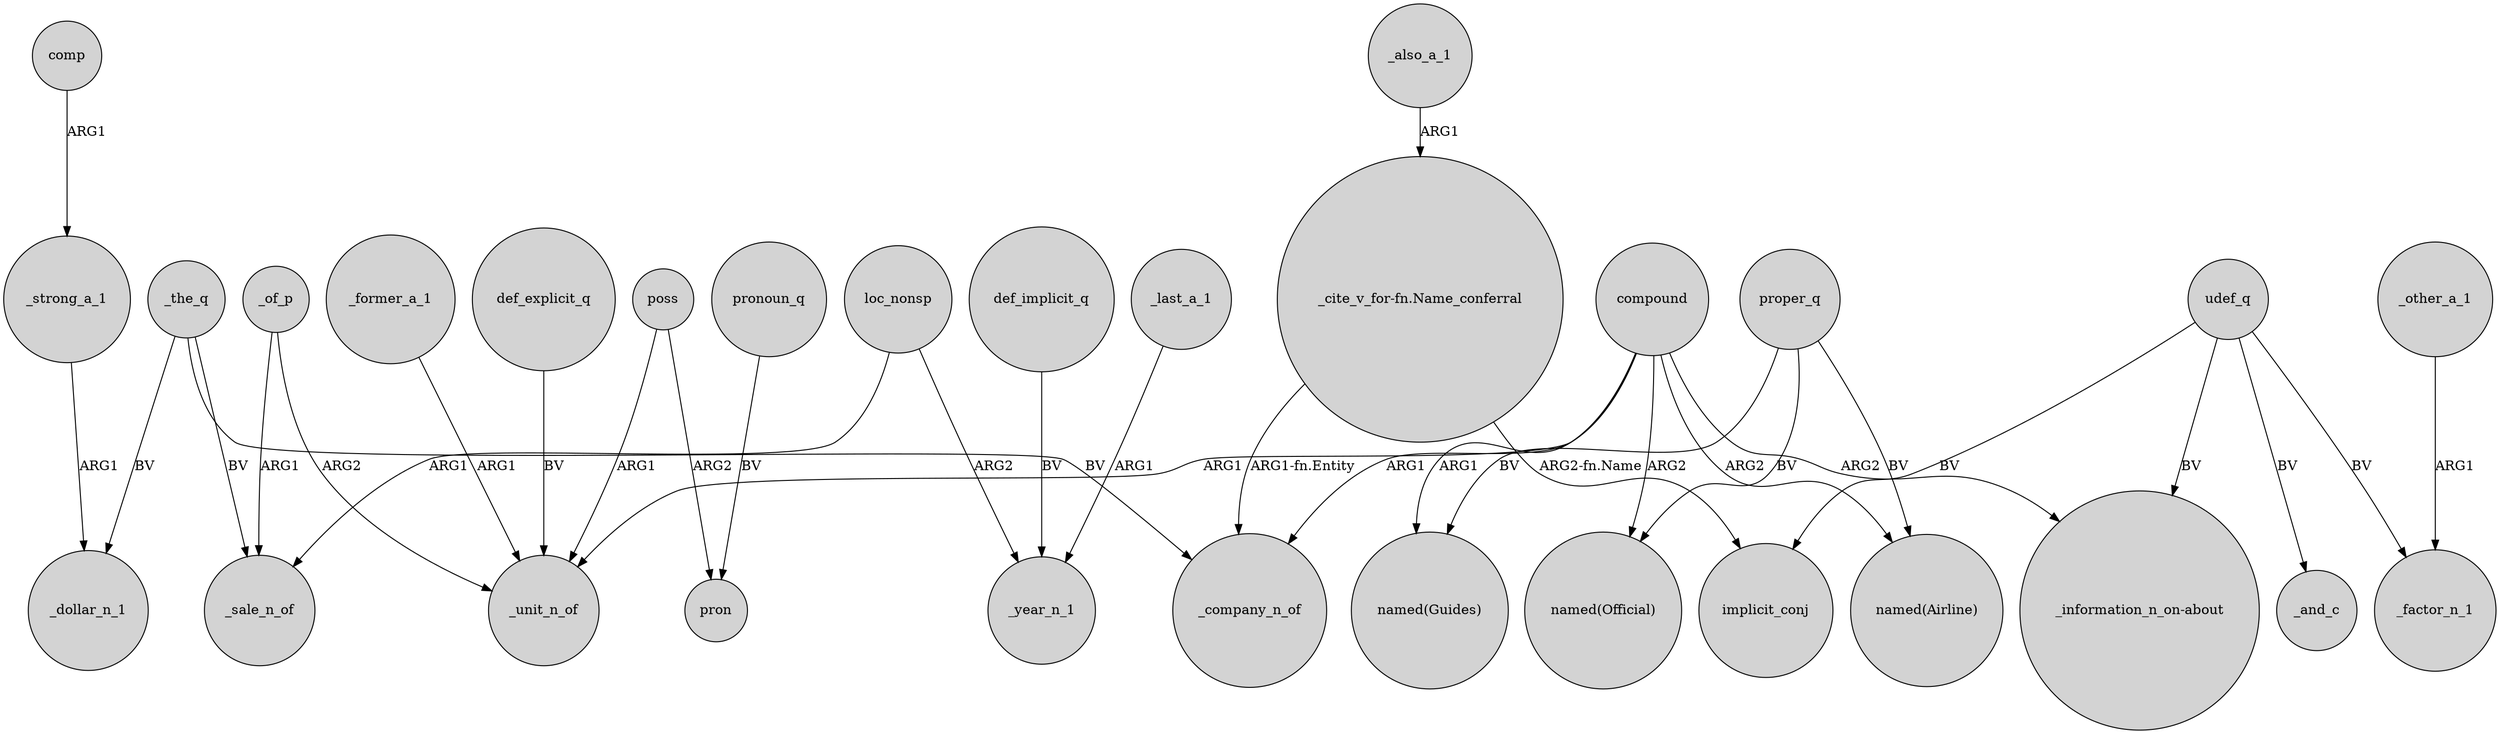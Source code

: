 digraph {
	node [shape=circle style=filled]
	"_cite_v_for-fn.Name_conferral" -> _company_n_of [label="ARG1-fn.Entity"]
	_former_a_1 -> _unit_n_of [label=ARG1]
	_of_p -> _sale_n_of [label=ARG1]
	proper_q -> "named(Guides)" [label=BV]
	compound -> "named(Official)" [label=ARG2]
	_also_a_1 -> "_cite_v_for-fn.Name_conferral" [label=ARG1]
	compound -> "named(Airline)" [label=ARG2]
	proper_q -> "named(Airline)" [label=BV]
	udef_q -> "_information_n_on-about" [label=BV]
	def_implicit_q -> _year_n_1 [label=BV]
	_the_q -> _dollar_n_1 [label=BV]
	compound -> _company_n_of [label=ARG1]
	udef_q -> _and_c [label=BV]
	proper_q -> "named(Official)" [label=BV]
	comp -> _strong_a_1 [label=ARG1]
	loc_nonsp -> _year_n_1 [label=ARG2]
	loc_nonsp -> _sale_n_of [label=ARG1]
	pronoun_q -> pron [label=BV]
	poss -> pron [label=ARG2]
	def_explicit_q -> _unit_n_of [label=BV]
	udef_q -> _factor_n_1 [label=BV]
	_last_a_1 -> _year_n_1 [label=ARG1]
	compound -> "_information_n_on-about" [label=ARG2]
	_strong_a_1 -> _dollar_n_1 [label=ARG1]
	_other_a_1 -> _factor_n_1 [label=ARG1]
	_of_p -> _unit_n_of [label=ARG2]
	poss -> _unit_n_of [label=ARG1]
	compound -> _unit_n_of [label=ARG1]
	_the_q -> _sale_n_of [label=BV]
	_the_q -> _company_n_of [label=BV]
	compound -> "named(Guides)" [label=ARG1]
	udef_q -> implicit_conj [label=BV]
	"_cite_v_for-fn.Name_conferral" -> implicit_conj [label="ARG2-fn.Name"]
}
